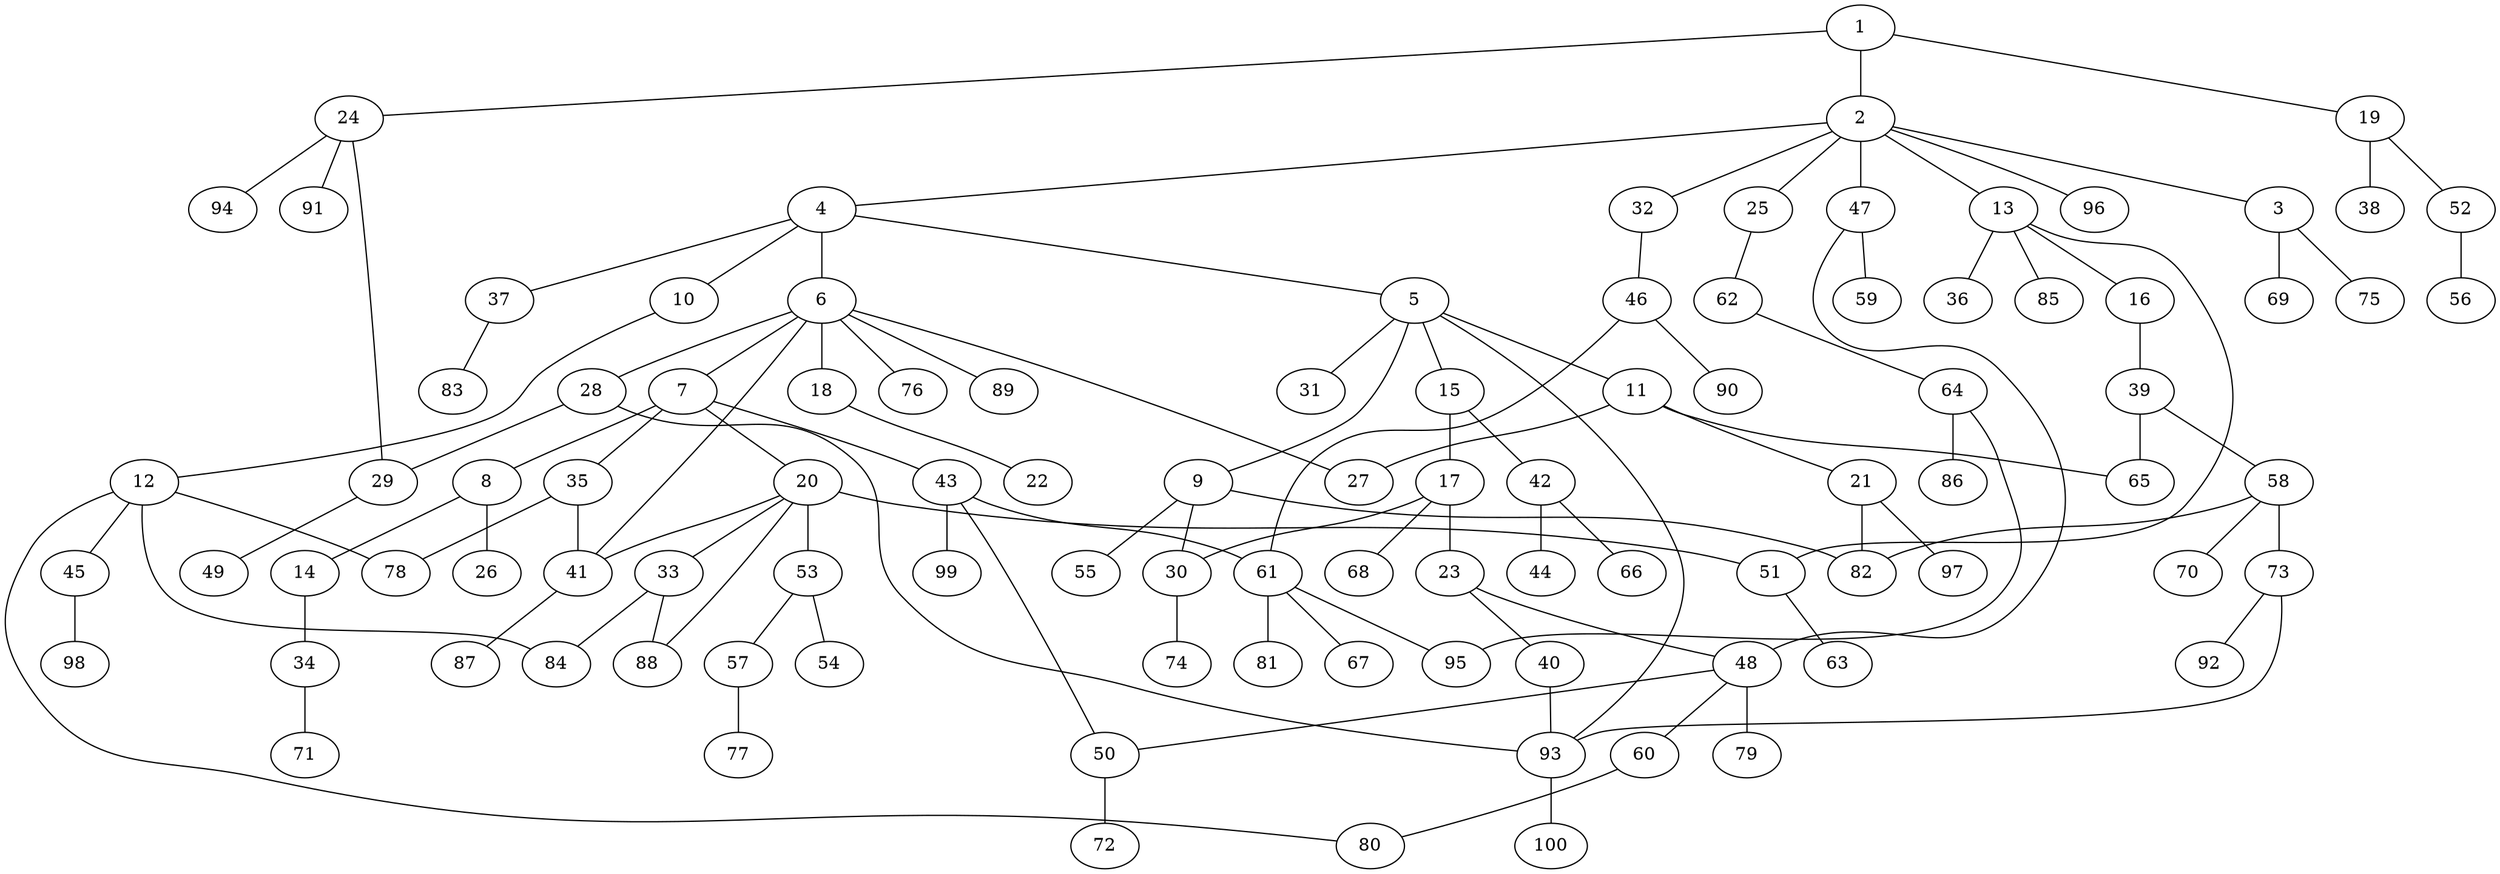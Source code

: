 graph graphname {1--2
1--19
1--24
2--3
2--4
2--13
2--25
2--32
2--47
2--96
3--69
3--75
4--5
4--6
4--10
4--37
5--9
5--11
5--15
5--31
5--93
6--7
6--18
6--27
6--28
6--41
6--76
6--89
7--8
7--20
7--35
7--43
8--14
8--26
9--30
9--55
9--82
10--12
11--21
11--27
11--65
12--45
12--78
12--80
12--84
13--16
13--36
13--51
13--85
14--34
15--17
15--42
16--39
17--23
17--30
17--68
18--22
19--38
19--52
20--33
20--41
20--51
20--53
20--88
21--82
21--97
23--40
23--48
24--29
24--91
24--94
25--62
28--29
28--93
29--49
30--74
32--46
33--84
33--88
34--71
35--41
35--78
37--83
39--58
39--65
40--93
41--87
42--44
42--66
43--50
43--61
43--99
45--98
46--61
46--90
47--48
47--59
48--50
48--60
48--79
50--72
51--63
52--56
53--54
53--57
57--77
58--70
58--73
58--82
60--80
61--67
61--81
61--95
62--64
64--86
64--95
73--92
73--93
93--100
}